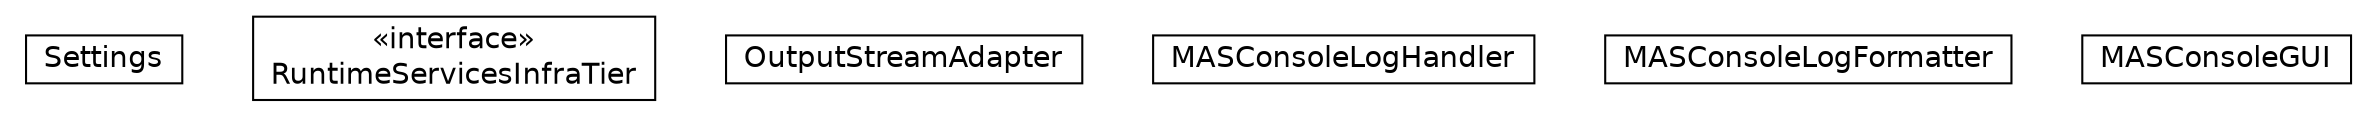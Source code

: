 #!/usr/local/bin/dot
#
# Class diagram 
# Generated by UMLGraph version 5.1 (http://www.umlgraph.org/)
#

digraph G {
	edge [fontname="Helvetica",fontsize=10,labelfontname="Helvetica",labelfontsize=10];
	node [fontname="Helvetica",fontsize=10,shape=plaintext];
	nodesep=0.25;
	ranksep=0.5;
	// jason.runtime.Settings
	c4328 [label=<<table title="jason.runtime.Settings" border="0" cellborder="1" cellspacing="0" cellpadding="2" port="p" href="./Settings.html">
		<tr><td><table border="0" cellspacing="0" cellpadding="1">
<tr><td align="center" balign="center"> Settings </td></tr>
		</table></td></tr>
		</table>>, fontname="Helvetica", fontcolor="black", fontsize=14.0];
	// jason.runtime.RuntimeServicesInfraTier
	c4329 [label=<<table title="jason.runtime.RuntimeServicesInfraTier" border="0" cellborder="1" cellspacing="0" cellpadding="2" port="p" href="./RuntimeServicesInfraTier.html">
		<tr><td><table border="0" cellspacing="0" cellpadding="1">
<tr><td align="center" balign="center"> &#171;interface&#187; </td></tr>
<tr><td align="center" balign="center"> RuntimeServicesInfraTier </td></tr>
		</table></td></tr>
		</table>>, fontname="Helvetica", fontcolor="black", fontsize=14.0];
	// jason.runtime.OutputStreamAdapter
	c4330 [label=<<table title="jason.runtime.OutputStreamAdapter" border="0" cellborder="1" cellspacing="0" cellpadding="2" port="p" href="./OutputStreamAdapter.html">
		<tr><td><table border="0" cellspacing="0" cellpadding="1">
<tr><td align="center" balign="center"> OutputStreamAdapter </td></tr>
		</table></td></tr>
		</table>>, fontname="Helvetica", fontcolor="black", fontsize=14.0];
	// jason.runtime.MASConsoleLogHandler
	c4331 [label=<<table title="jason.runtime.MASConsoleLogHandler" border="0" cellborder="1" cellspacing="0" cellpadding="2" port="p" href="./MASConsoleLogHandler.html">
		<tr><td><table border="0" cellspacing="0" cellpadding="1">
<tr><td align="center" balign="center"> MASConsoleLogHandler </td></tr>
		</table></td></tr>
		</table>>, fontname="Helvetica", fontcolor="black", fontsize=14.0];
	// jason.runtime.MASConsoleLogFormatter
	c4332 [label=<<table title="jason.runtime.MASConsoleLogFormatter" border="0" cellborder="1" cellspacing="0" cellpadding="2" port="p" href="./MASConsoleLogFormatter.html">
		<tr><td><table border="0" cellspacing="0" cellpadding="1">
<tr><td align="center" balign="center"> MASConsoleLogFormatter </td></tr>
		</table></td></tr>
		</table>>, fontname="Helvetica", fontcolor="black", fontsize=14.0];
	// jason.runtime.MASConsoleGUI
	c4333 [label=<<table title="jason.runtime.MASConsoleGUI" border="0" cellborder="1" cellspacing="0" cellpadding="2" port="p" href="./MASConsoleGUI.html">
		<tr><td><table border="0" cellspacing="0" cellpadding="1">
<tr><td align="center" balign="center"> MASConsoleGUI </td></tr>
		</table></td></tr>
		</table>>, fontname="Helvetica", fontcolor="black", fontsize=14.0];
}

